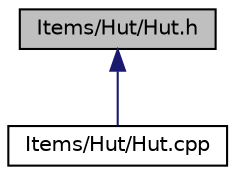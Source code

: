 digraph "Items/Hut/Hut.h"
{
 // LATEX_PDF_SIZE
  edge [fontname="Helvetica",fontsize="10",labelfontname="Helvetica",labelfontsize="10"];
  node [fontname="Helvetica",fontsize="10",shape=record];
  Node1 [label="Items/Hut/Hut.h",height=0.2,width=0.4,color="black", fillcolor="grey75", style="filled", fontcolor="black",tooltip=" "];
  Node1 -> Node2 [dir="back",color="midnightblue",fontsize="10",style="solid",fontname="Helvetica"];
  Node2 [label="Items/Hut/Hut.cpp",height=0.2,width=0.4,color="black", fillcolor="white", style="filled",URL="$_hut_8cpp.html",tooltip=" "];
}

